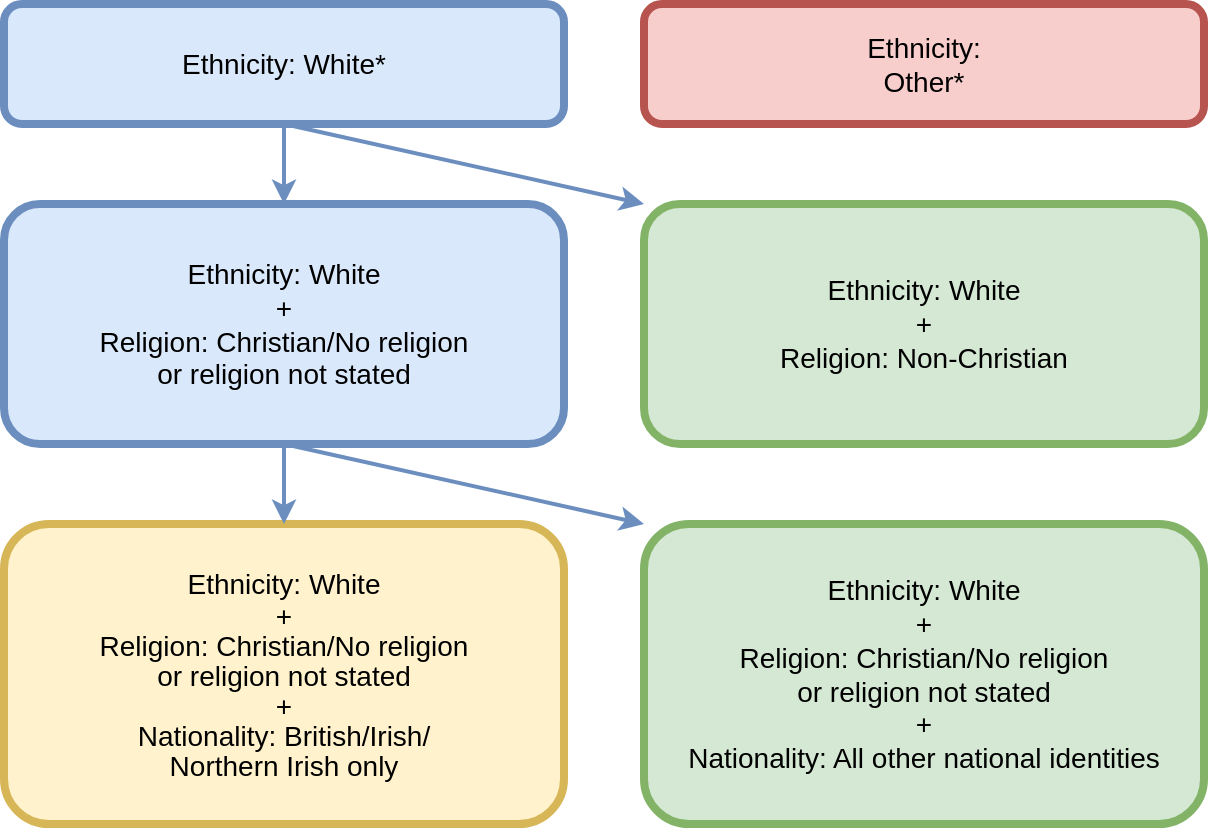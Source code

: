 <mxfile version="24.7.6">
  <diagram id="C5RBs43oDa-KdzZeNtuy" name="Page-1">
    <mxGraphModel dx="1027" dy="943" grid="1" gridSize="10" guides="1" tooltips="1" connect="1" arrows="1" fold="1" page="1" pageScale="1" pageWidth="827" pageHeight="1169" math="0" shadow="0">
      <root>
        <mxCell id="WIyWlLk6GJQsqaUBKTNV-0" />
        <mxCell id="WIyWlLk6GJQsqaUBKTNV-1" parent="WIyWlLk6GJQsqaUBKTNV-0" />
        <mxCell id="sPinZLbwI8TbRBxIjGRS-0" value="Ethnicity: White*" style="rounded=1;whiteSpace=wrap;html=1;strokeColor=#6c8ebf;strokeWidth=4;fillColor=#dae8fc;fontSize=14;" parent="WIyWlLk6GJQsqaUBKTNV-1" vertex="1">
          <mxGeometry x="120" y="340" width="280" height="60" as="geometry" />
        </mxCell>
        <mxCell id="sPinZLbwI8TbRBxIjGRS-1" value="Ethnicity: White&lt;div style=&quot;font-size: 14px;&quot;&gt;+&lt;/div&gt;&lt;div style=&quot;font-size: 14px;&quot;&gt;Religion: Christian/No religion&lt;/div&gt;&lt;div style=&quot;font-size: 14px;&quot;&gt;or religion not stated&lt;/div&gt;&lt;div style=&quot;font-size: 14px;&quot;&gt;+&lt;/div&gt;&lt;div style=&quot;font-size: 14px;&quot;&gt;Nationality: All other national identities&lt;br style=&quot;font-size: 14px;&quot;&gt;&lt;/div&gt;" style="rounded=1;whiteSpace=wrap;html=1;strokeColor=#82b366;strokeWidth=4;fillColor=#d5e8d4;fontSize=14;" parent="WIyWlLk6GJQsqaUBKTNV-1" vertex="1">
          <mxGeometry x="440" y="600" width="280" height="150" as="geometry" />
        </mxCell>
        <mxCell id="sPinZLbwI8TbRBxIjGRS-2" value="&lt;div style=&quot;font-size: 14px;&quot;&gt;&lt;div style=&quot;font-size: 14px;&quot;&gt;&lt;span style=&quot;font-size: 14px;&quot; class=&quot;cf01&quot;&gt;&lt;span style=&quot;font-size: 14px; line-height: 107%;&quot;&gt;Ethnicity: White&lt;div style=&quot;font-size: 14px;&quot;&gt;+&lt;/div&gt;&lt;div style=&quot;font-size: 14px;&quot;&gt;Religion: Christian/No religion&lt;/div&gt;&lt;div style=&quot;font-size: 14px;&quot;&gt;or religion not stated&lt;/div&gt;&lt;div style=&quot;font-size: 14px;&quot;&gt;+&lt;/div&gt;&lt;div style=&quot;font-size: 14px;&quot;&gt;Nationality: British/Irish/&lt;/div&gt;&lt;div style=&quot;font-size: 14px;&quot;&gt;Northern Irish only&lt;/div&gt;&lt;/span&gt;&lt;/span&gt;&lt;/div&gt;&lt;/div&gt;" style="rounded=1;whiteSpace=wrap;html=1;strokeColor=#d6b656;strokeWidth=4;fillColor=#fff2cc;fontSize=14;" parent="WIyWlLk6GJQsqaUBKTNV-1" vertex="1">
          <mxGeometry x="120" y="600" width="280" height="150" as="geometry" />
        </mxCell>
        <mxCell id="sPinZLbwI8TbRBxIjGRS-4" value="Ethnicity: White&lt;div style=&quot;font-size: 14px;&quot;&gt;+&lt;/div&gt;&lt;div style=&quot;font-size: 14px;&quot;&gt;Religion: Non-Christian&lt;/div&gt;" style="rounded=1;whiteSpace=wrap;html=1;strokeColor=#82b366;strokeWidth=4;fillColor=#d5e8d4;fontSize=14;" parent="WIyWlLk6GJQsqaUBKTNV-1" vertex="1">
          <mxGeometry x="440" y="440" width="280" height="120" as="geometry" />
        </mxCell>
        <mxCell id="sPinZLbwI8TbRBxIjGRS-5" value="&lt;span style=&quot;font-size: 14px; font-family: Calibri, sans-serif;&quot; lang=&quot;EN-US&quot;&gt;Ethnicity:&lt;br style=&quot;font-size: 14px;&quot;&gt;Other*&lt;/span&gt;" style="rounded=1;whiteSpace=wrap;html=1;strokeColor=#b85450;strokeWidth=4;fillColor=#f8cecc;fontSize=14;" parent="WIyWlLk6GJQsqaUBKTNV-1" vertex="1">
          <mxGeometry x="440" y="340" width="280" height="60" as="geometry" />
        </mxCell>
        <mxCell id="LmXLMxvzvVMeF8M84Yfj-0" value="Ethnicity: White&lt;div style=&quot;font-size: 14px;&quot;&gt;+&lt;/div&gt;&lt;div style=&quot;font-size: 14px;&quot;&gt;Religion: Christian/No religion&lt;br&gt;or religion not stated&lt;/div&gt;" style="rounded=1;whiteSpace=wrap;html=1;strokeColor=#6c8ebf;strokeWidth=4;fillColor=#dae8fc;fontSize=14;" vertex="1" parent="WIyWlLk6GJQsqaUBKTNV-1">
          <mxGeometry x="120" y="440" width="280" height="120" as="geometry" />
        </mxCell>
        <mxCell id="LmXLMxvzvVMeF8M84Yfj-1" value="" style="endArrow=classic;html=1;rounded=0;exitX=0.5;exitY=1;exitDx=0;exitDy=0;fillColor=#dae8fc;strokeColor=#6c8ebf;strokeWidth=2;" edge="1" parent="WIyWlLk6GJQsqaUBKTNV-1" source="sPinZLbwI8TbRBxIjGRS-0" target="LmXLMxvzvVMeF8M84Yfj-0">
          <mxGeometry width="50" height="50" relative="1" as="geometry">
            <mxPoint x="440" y="610" as="sourcePoint" />
            <mxPoint x="490" y="560" as="targetPoint" />
          </mxGeometry>
        </mxCell>
        <mxCell id="LmXLMxvzvVMeF8M84Yfj-2" value="" style="endArrow=classic;html=1;rounded=0;fillColor=#dae8fc;strokeColor=#6c8ebf;strokeWidth=2;exitX=0.5;exitY=1;exitDx=0;exitDy=0;" edge="1" parent="WIyWlLk6GJQsqaUBKTNV-1" source="LmXLMxvzvVMeF8M84Yfj-0" target="sPinZLbwI8TbRBxIjGRS-2">
          <mxGeometry width="50" height="50" relative="1" as="geometry">
            <mxPoint x="320" y="420" as="sourcePoint" />
            <mxPoint x="270" y="450" as="targetPoint" />
          </mxGeometry>
        </mxCell>
        <mxCell id="LmXLMxvzvVMeF8M84Yfj-3" value="" style="endArrow=classic;html=1;rounded=0;fillColor=#dae8fc;strokeColor=#6c8ebf;strokeWidth=2;exitX=0.5;exitY=1;exitDx=0;exitDy=0;entryX=0;entryY=0;entryDx=0;entryDy=0;" edge="1" parent="WIyWlLk6GJQsqaUBKTNV-1" source="sPinZLbwI8TbRBxIjGRS-0" target="sPinZLbwI8TbRBxIjGRS-4">
          <mxGeometry width="50" height="50" relative="1" as="geometry">
            <mxPoint x="270" y="570" as="sourcePoint" />
            <mxPoint x="270" y="610" as="targetPoint" />
          </mxGeometry>
        </mxCell>
        <mxCell id="LmXLMxvzvVMeF8M84Yfj-4" value="" style="endArrow=classic;html=1;rounded=0;fillColor=#dae8fc;strokeColor=#6c8ebf;strokeWidth=2;entryX=0;entryY=0;entryDx=0;entryDy=0;exitX=0.5;exitY=1;exitDx=0;exitDy=0;" edge="1" parent="WIyWlLk6GJQsqaUBKTNV-1" source="LmXLMxvzvVMeF8M84Yfj-0" target="sPinZLbwI8TbRBxIjGRS-1">
          <mxGeometry width="50" height="50" relative="1" as="geometry">
            <mxPoint x="270" y="570" as="sourcePoint" />
            <mxPoint x="430" y="600" as="targetPoint" />
          </mxGeometry>
        </mxCell>
      </root>
    </mxGraphModel>
  </diagram>
</mxfile>
